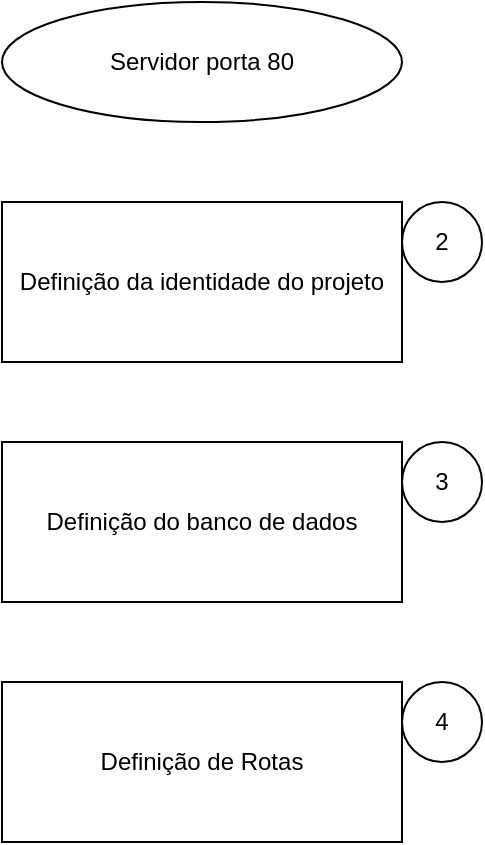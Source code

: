 <mxfile>
    <diagram id="o0hykXxk3Om-tTZo3_DD" name="Page-1">
        <mxGraphModel dx="677" dy="399" grid="1" gridSize="10" guides="1" tooltips="1" connect="1" arrows="1" fold="1" page="1" pageScale="1" pageWidth="850" pageHeight="1100" math="0" shadow="0">
            <root>
                <mxCell id="0"/>
                <mxCell id="1" parent="0"/>
                <mxCell id="3" value="Definição da identidade do projeto" style="whiteSpace=wrap;html=1;align=center;" vertex="1" parent="1">
                    <mxGeometry x="240" y="160" width="200" height="80" as="geometry"/>
                </mxCell>
                <mxCell id="4" value="Servidor porta 80" style="ellipse;whiteSpace=wrap;html=1;align=center;" vertex="1" parent="1">
                    <mxGeometry x="240" y="60" width="200" height="60" as="geometry"/>
                </mxCell>
                <mxCell id="6" value="2" style="ellipse;whiteSpace=wrap;html=1;aspect=fixed;" vertex="1" parent="1">
                    <mxGeometry x="440" y="160" width="40" height="40" as="geometry"/>
                </mxCell>
                <mxCell id="7" value="Definição do banco de dados" style="whiteSpace=wrap;html=1;align=center;" vertex="1" parent="1">
                    <mxGeometry x="240" y="280" width="200" height="80" as="geometry"/>
                </mxCell>
                <mxCell id="8" value="3" style="ellipse;whiteSpace=wrap;html=1;aspect=fixed;" vertex="1" parent="1">
                    <mxGeometry x="440" y="280" width="40" height="40" as="geometry"/>
                </mxCell>
                <mxCell id="9" value="Definição de Rotas" style="whiteSpace=wrap;html=1;align=center;" vertex="1" parent="1">
                    <mxGeometry x="240" y="400" width="200" height="80" as="geometry"/>
                </mxCell>
                <mxCell id="10" value="4" style="ellipse;whiteSpace=wrap;html=1;aspect=fixed;" vertex="1" parent="1">
                    <mxGeometry x="440" y="400" width="40" height="40" as="geometry"/>
                </mxCell>
            </root>
        </mxGraphModel>
    </diagram>
</mxfile>